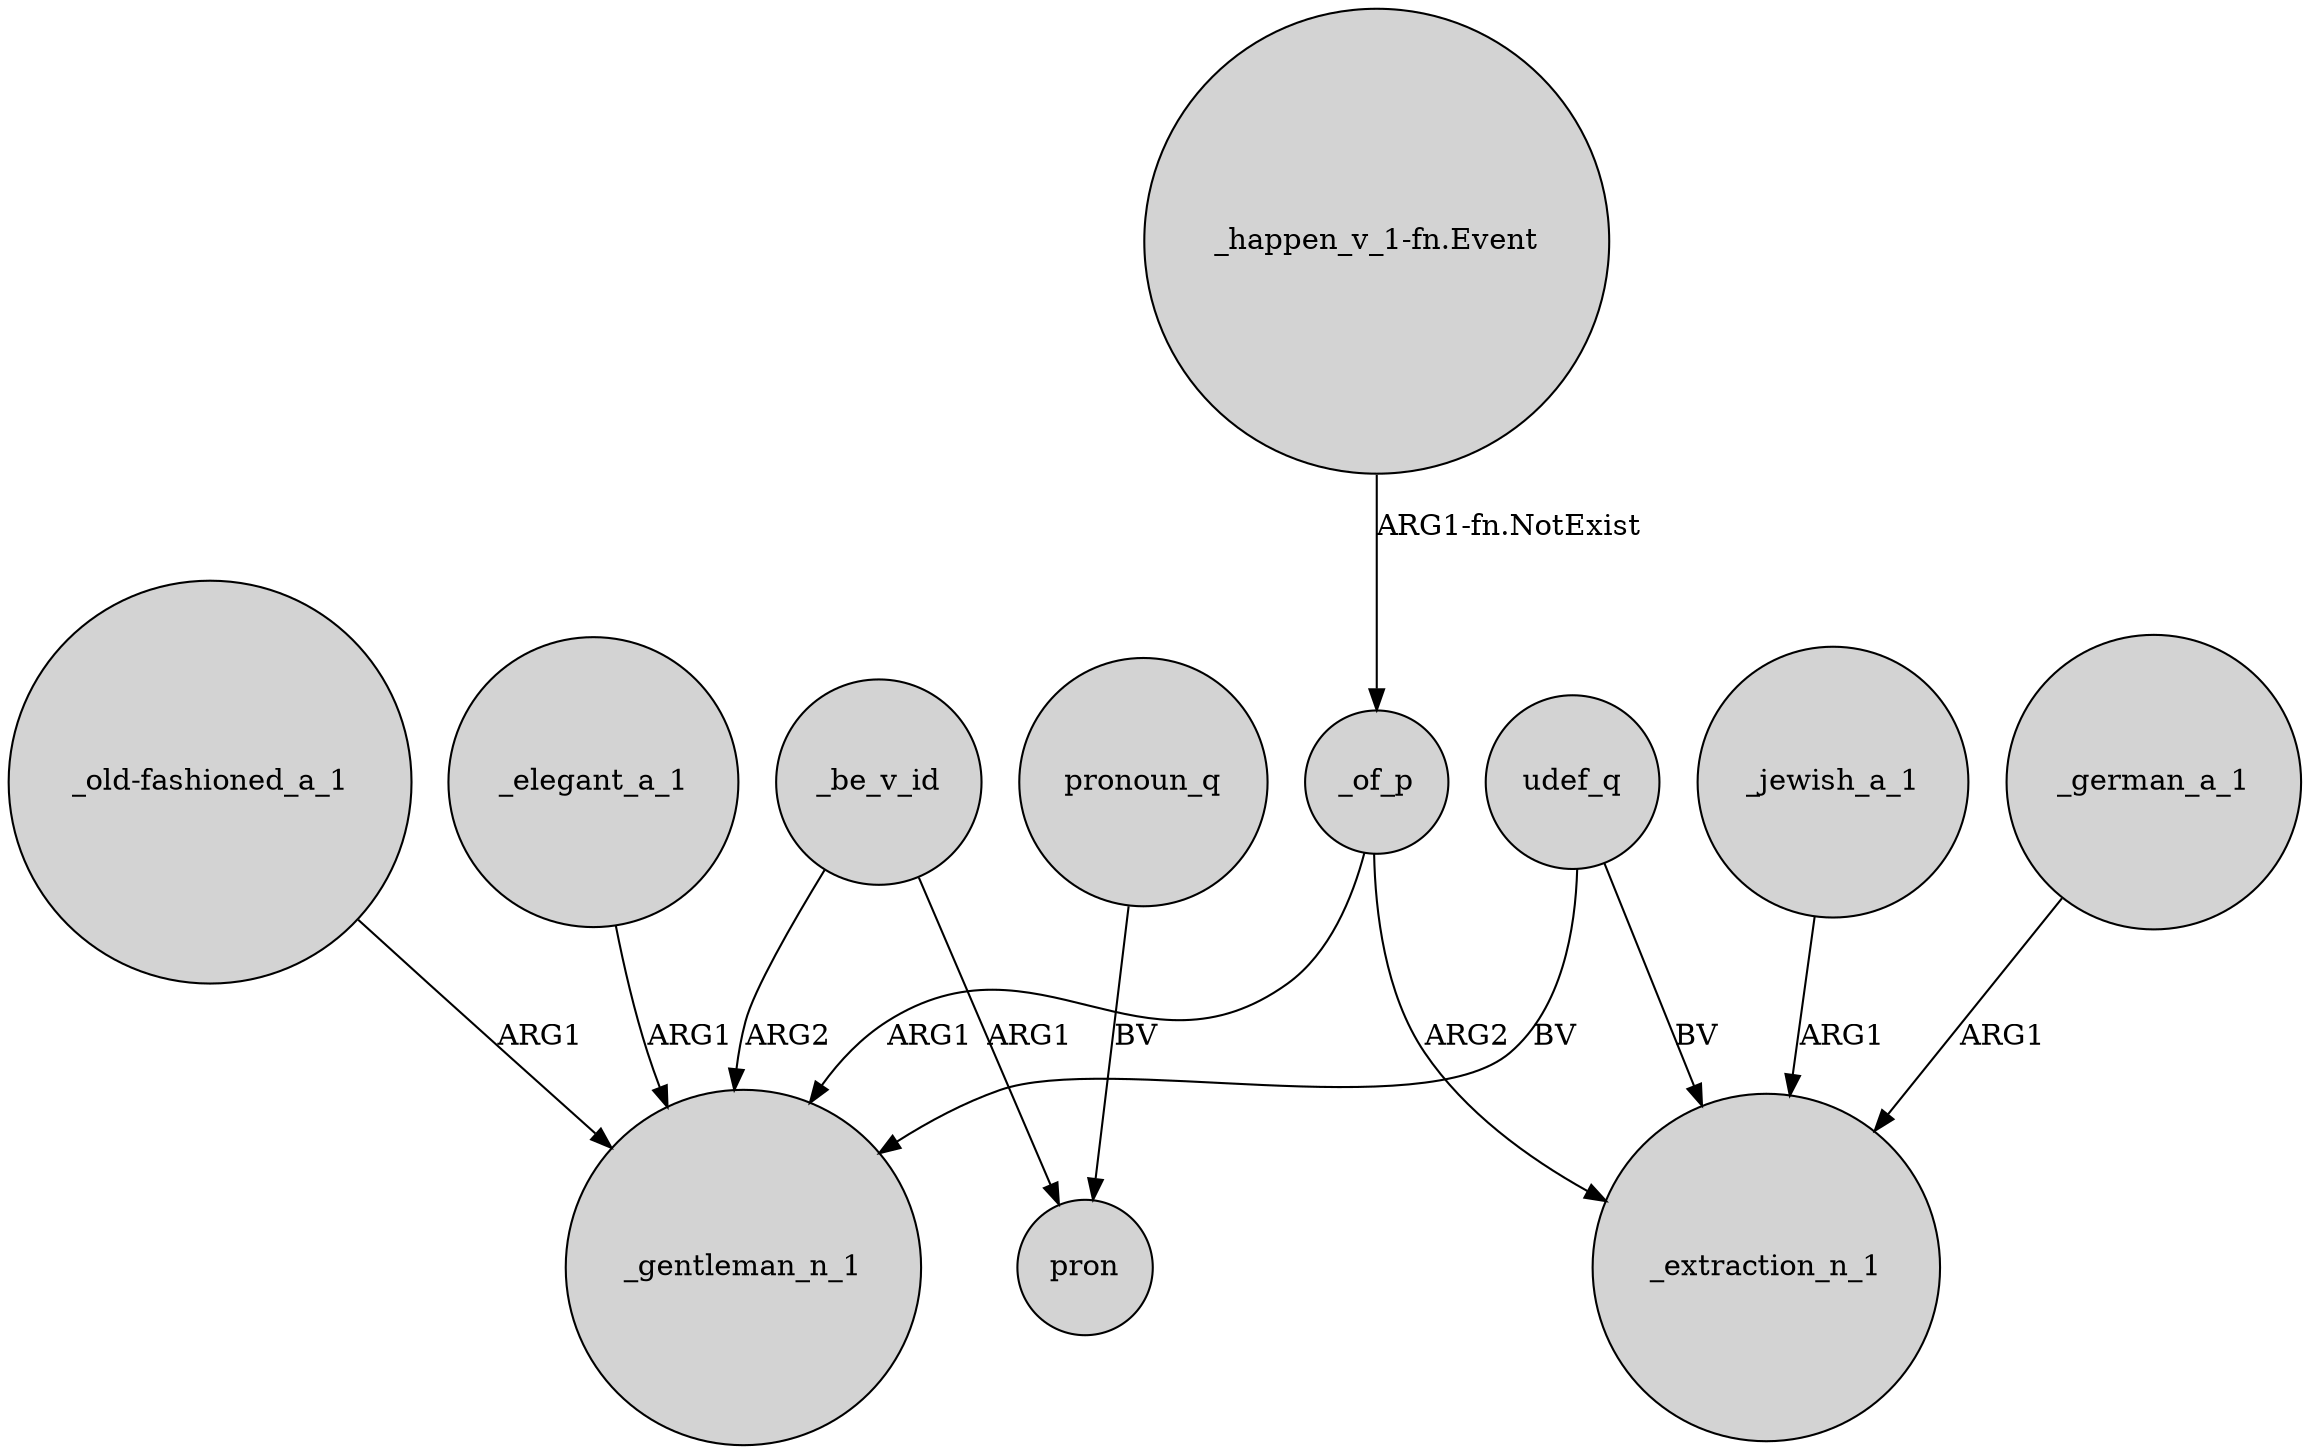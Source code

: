 digraph {
	node [shape=circle style=filled]
	_be_v_id -> _gentleman_n_1 [label=ARG2]
	_german_a_1 -> _extraction_n_1 [label=ARG1]
	"_happen_v_1-fn.Event" -> _of_p [label="ARG1-fn.NotExist"]
	_of_p -> _extraction_n_1 [label=ARG2]
	udef_q -> _extraction_n_1 [label=BV]
	"_old-fashioned_a_1" -> _gentleman_n_1 [label=ARG1]
	_of_p -> _gentleman_n_1 [label=ARG1]
	_be_v_id -> pron [label=ARG1]
	_elegant_a_1 -> _gentleman_n_1 [label=ARG1]
	_jewish_a_1 -> _extraction_n_1 [label=ARG1]
	udef_q -> _gentleman_n_1 [label=BV]
	pronoun_q -> pron [label=BV]
}
